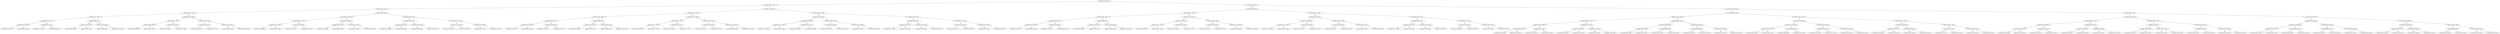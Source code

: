 digraph G{
1927820029 [label="Node{data=[3454, 3454]}"]
1927820029 -> 37836568
37836568 [label="Node{data=[3160, 3160]}"]
37836568 -> 1575302454
1575302454 [label="Node{data=[3047, 3047]}"]
1575302454 -> 994530376
994530376 [label="Node{data=[2997, 2997]}"]
994530376 -> 134997511
134997511 [label="Node{data=[2975, 2975]}"]
134997511 -> 16423305
16423305 [label="Node{data=[2700, 2700]}"]
16423305 -> 1958887461
1958887461 [label="Node{data=[2606, 2606]}"]
1958887461 -> 1973858273
1973858273 [label="Node{data=[1043, 1043]}"]
1958887461 -> 575292556
575292556 [label="Node{data=[2624, 2624]}"]
16423305 -> 1982379933
1982379933 [label="Node{data=[2937, 2937]}"]
1982379933 -> 269287957
269287957 [label="Node{data=[2712, 2712]}"]
1982379933 -> 1351908946
1351908946 [label="Node{data=[2969, 2969]}"]
134997511 -> 537542376
537542376 [label="Node{data=[2993, 2993]}"]
537542376 -> 321773867
321773867 [label="Node{data=[2991, 2991]}"]
321773867 -> 1799902449
1799902449 [label="Node{data=[2990, 2990]}"]
321773867 -> 417190180
417190180 [label="Node{data=[2992, 2992]}"]
537542376 -> 1775321513
1775321513 [label="Node{data=[2995, 2995]}"]
1775321513 -> 361353473
361353473 [label="Node{data=[2994, 2994]}"]
1775321513 -> 1011867805
1011867805 [label="Node{data=[2996, 2996]}"]
994530376 -> 1248674497
1248674497 [label="Node{data=[3039, 3039]}"]
1248674497 -> 693280300
693280300 [label="Node{data=[3001, 3001]}"]
693280300 -> 1913148382
1913148382 [label="Node{data=[2999, 2999]}"]
1913148382 -> 822087178
822087178 [label="Node{data=[2998, 2998]}"]
1913148382 -> 291187105
291187105 [label="Node{data=[3000, 3000]}"]
693280300 -> 751134296
751134296 [label="Node{data=[3037, 3037]}"]
751134296 -> 484656829
484656829 [label="Node{data=[3036, 3036]}"]
751134296 -> 757230453
757230453 [label="Node{data=[3038, 3038]}"]
1248674497 -> 1702644049
1702644049 [label="Node{data=[3043, 3043]}"]
1702644049 -> 1644954624
1644954624 [label="Node{data=[3041, 3041]}"]
1644954624 -> 1692168274
1692168274 [label="Node{data=[3040, 3040]}"]
1644954624 -> 1511769727
1511769727 [label="Node{data=[3042, 3042]}"]
1702644049 -> 1563044524
1563044524 [label="Node{data=[3045, 3045]}"]
1563044524 -> 1594104077
1594104077 [label="Node{data=[3044, 3044]}"]
1563044524 -> 1490926687
1490926687 [label="Node{data=[3046, 3046]}"]
1575302454 -> 1559339269
1559339269 [label="Node{data=[3063, 3063]}"]
1559339269 -> 1342349181
1342349181 [label="Node{data=[3055, 3055]}"]
1342349181 -> 791754753
791754753 [label="Node{data=[3051, 3051]}"]
791754753 -> 448481020
448481020 [label="Node{data=[3049, 3049]}"]
448481020 -> 1267934503
1267934503 [label="Node{data=[3048, 3048]}"]
448481020 -> 263103071
263103071 [label="Node{data=[3050, 3050]}"]
791754753 -> 704213659
704213659 [label="Node{data=[3053, 3053]}"]
704213659 -> 1765105150
1765105150 [label="Node{data=[3052, 3052]}"]
704213659 -> 996014050
996014050 [label="Node{data=[3054, 3054]}"]
1342349181 -> 1092290188
1092290188 [label="Node{data=[3059, 3059]}"]
1092290188 -> 596953502
596953502 [label="Node{data=[3057, 3057]}"]
596953502 -> 1619897023
1619897023 [label="Node{data=[3056, 3056]}"]
596953502 -> 876323755
876323755 [label="Node{data=[3058, 3058]}"]
1092290188 -> 764275910
764275910 [label="Node{data=[3061, 3061]}"]
764275910 -> 676337872
676337872 [label="Node{data=[3060, 3060]}"]
764275910 -> 629507895
629507895 [label="Node{data=[3062, 3062]}"]
1559339269 -> 1279938263
1279938263 [label="Node{data=[3088, 3088]}"]
1279938263 -> 241397828
241397828 [label="Node{data=[3067, 3067]}"]
241397828 -> 652046272
652046272 [label="Node{data=[3065, 3065]}"]
652046272 -> 803797011
803797011 [label="Node{data=[3064, 3064]}"]
652046272 -> 835336143
835336143 [label="Node{data=[3066, 3066]}"]
241397828 -> 616464610
616464610 [label="Node{data=[3069, 3069]}"]
616464610 -> 1766873306
1766873306 [label="Node{data=[3068, 3068]}"]
616464610 -> 17829251
17829251 [label="Node{data=[3070, 3070]}"]
1279938263 -> 1627661857
1627661857 [label="Node{data=[3156, 3156]}"]
1627661857 -> 837620595
837620595 [label="Node{data=[3125, 3125]}"]
837620595 -> 1511004956
1511004956 [label="Node{data=[3090, 3090]}"]
837620595 -> 1533897160
1533897160 [label="Node{data=[3146, 3146]}"]
1627661857 -> 462973354
462973354 [label="Node{data=[3158, 3158]}"]
462973354 -> 1110939425
1110939425 [label="Node{data=[3157, 3157]}"]
462973354 -> 413514880
413514880 [label="Node{data=[3159, 3159]}"]
37836568 -> 674669941
674669941 [label="Node{data=[3346, 3346]}"]
674669941 -> 1882934496
1882934496 [label="Node{data=[3270, 3270]}"]
1882934496 -> 248202073
248202073 [label="Node{data=[3168, 3168]}"]
248202073 -> 994029500
994029500 [label="Node{data=[3164, 3164]}"]
994029500 -> 650098851
650098851 [label="Node{data=[3162, 3162]}"]
650098851 -> 214547672
214547672 [label="Node{data=[3161, 3161]}"]
650098851 -> 1489827731
1489827731 [label="Node{data=[3163, 3163]}"]
994029500 -> 508096889
508096889 [label="Node{data=[3166, 3166]}"]
508096889 -> 1164523699
1164523699 [label="Node{data=[3165, 3165]}"]
508096889 -> 75985850
75985850 [label="Node{data=[3167, 3167]}"]
248202073 -> 1002990806
1002990806 [label="Node{data=[3266, 3266]}"]
1002990806 -> 1657967087
1657967087 [label="Node{data=[3170, 3170]}"]
1657967087 -> 1861386662
1861386662 [label="Node{data=[3169, 3169]}"]
1657967087 -> 1373058401
1373058401 [label="Node{data=[3265, 3265]}"]
1002990806 -> 687951185
687951185 [label="Node{data=[3268, 3268]}"]
687951185 -> 1596652663
1596652663 [label="Node{data=[3267, 3267]}"]
687951185 -> 623884677
623884677 [label="Node{data=[3269, 3269]}"]
1882934496 -> 1304161404
1304161404 [label="Node{data=[3278, 3278]}"]
1304161404 -> 1861438303
1861438303 [label="Node{data=[3274, 3274]}"]
1861438303 -> 1714604978
1714604978 [label="Node{data=[3272, 3272]}"]
1714604978 -> 1040823648
1040823648 [label="Node{data=[3271, 3271]}"]
1714604978 -> 742618833
742618833 [label="Node{data=[3273, 3273]}"]
1861438303 -> 1478388149
1478388149 [label="Node{data=[3276, 3276]}"]
1478388149 -> 679560799
679560799 [label="Node{data=[3275, 3275]}"]
1478388149 -> 1540379802
1540379802 [label="Node{data=[3277, 3277]}"]
1304161404 -> 1813136591
1813136591 [label="Node{data=[3282, 3282]}"]
1813136591 -> 1198181177
1198181177 [label="Node{data=[3280, 3280]}"]
1198181177 -> 1711005237
1711005237 [label="Node{data=[3279, 3279]}"]
1198181177 -> 1020670612
1020670612 [label="Node{data=[3281, 3281]}"]
1813136591 -> 1117531645
1117531645 [label="Node{data=[3333, 3333]}"]
1117531645 -> 1396573588
1396573588 [label="Node{data=[3306, 3306]}"]
1117531645 -> 1745843120
1745843120 [label="Node{data=[3345, 3345]}"]
674669941 -> 1698737847
1698737847 [label="Node{data=[3400, 3400]}"]
1698737847 -> 1183880231
1183880231 [label="Node{data=[3354, 3354]}"]
1183880231 -> 1696672708
1696672708 [label="Node{data=[3350, 3350]}"]
1696672708 -> 1990219299
1990219299 [label="Node{data=[3348, 3348]}"]
1990219299 -> 385182550
385182550 [label="Node{data=[3347, 3347]}"]
1990219299 -> 1409737731
1409737731 [label="Node{data=[3349, 3349]}"]
1696672708 -> 949328460
949328460 [label="Node{data=[3352, 3352]}"]
949328460 -> 1282462259
1282462259 [label="Node{data=[3351, 3351]}"]
949328460 -> 1910681392
1910681392 [label="Node{data=[3353, 3353]}"]
1183880231 -> 312966131
312966131 [label="Node{data=[3363, 3363]}"]
312966131 -> 116704273
116704273 [label="Node{data=[3356, 3356]}"]
116704273 -> 1289711542
1289711542 [label="Node{data=[3355, 3355]}"]
116704273 -> 673235506
673235506 [label="Node{data=[3357, 3357]}"]
312966131 -> 24202278
24202278 [label="Node{data=[3398, 3398]}"]
24202278 -> 554026069
554026069 [label="Node{data=[3394, 3394]}"]
24202278 -> 378584348
378584348 [label="Node{data=[3399, 3399]}"]
1698737847 -> 940563630
940563630 [label="Node{data=[3446, 3446]}"]
940563630 -> 856991733
856991733 [label="Node{data=[3442, 3442]}"]
856991733 -> 1010629294
1010629294 [label="Node{data=[3440, 3440]}"]
1010629294 -> 802670696
802670696 [label="Node{data=[3401, 3401]}"]
1010629294 -> 1778092944
1778092944 [label="Node{data=[3441, 3441]}"]
856991733 -> 2143728213
2143728213 [label="Node{data=[3444, 3444]}"]
2143728213 -> 611634825
611634825 [label="Node{data=[3443, 3443]}"]
2143728213 -> 896648935
896648935 [label="Node{data=[3445, 3445]}"]
940563630 -> 14904530
14904530 [label="Node{data=[3450, 3450]}"]
14904530 -> 1249714817
1249714817 [label="Node{data=[3448, 3448]}"]
1249714817 -> 1216331201
1216331201 [label="Node{data=[3447, 3447]}"]
1249714817 -> 1937906903
1937906903 [label="Node{data=[3449, 3449]}"]
14904530 -> 1746693001
1746693001 [label="Node{data=[3452, 3452]}"]
1746693001 -> 1263936801
1263936801 [label="Node{data=[3451, 3451]}"]
1746693001 -> 2129791039
2129791039 [label="Node{data=[3453, 3453]}"]
1927820029 -> 502646674
502646674 [label="Node{data=[3545, 3545]}"]
502646674 -> 373204870
373204870 [label="Node{data=[3486, 3486]}"]
373204870 -> 1824253773
1824253773 [label="Node{data=[3470, 3470]}"]
1824253773 -> 48670997
48670997 [label="Node{data=[3462, 3462]}"]
48670997 -> 832317324
832317324 [label="Node{data=[3458, 3458]}"]
832317324 -> 1392358574
1392358574 [label="Node{data=[3456, 3456]}"]
1392358574 -> 1641001011
1641001011 [label="Node{data=[3455, 3455]}"]
1392358574 -> 1456866078
1456866078 [label="Node{data=[3457, 3457]}"]
832317324 -> 111603215
111603215 [label="Node{data=[3460, 3460]}"]
111603215 -> 960586417
960586417 [label="Node{data=[3459, 3459]}"]
111603215 -> 630391682
630391682 [label="Node{data=[3461, 3461]}"]
48670997 -> 1136339677
1136339677 [label="Node{data=[3466, 3466]}"]
1136339677 -> 1927045683
1927045683 [label="Node{data=[3464, 3464]}"]
1927045683 -> 1085981235
1085981235 [label="Node{data=[3463, 3463]}"]
1927045683 -> 2097694389
2097694389 [label="Node{data=[3465, 3465]}"]
1136339677 -> 1736406539
1736406539 [label="Node{data=[3468, 3468]}"]
1736406539 -> 1990413613
1990413613 [label="Node{data=[3467, 3467]}"]
1736406539 -> 1612624528
1612624528 [label="Node{data=[3469, 3469]}"]
1824253773 -> 1604087240
1604087240 [label="Node{data=[3478, 3478]}"]
1604087240 -> 1137678110
1137678110 [label="Node{data=[3474, 3474]}"]
1137678110 -> 795439215
795439215 [label="Node{data=[3472, 3472]}"]
795439215 -> 980864288
980864288 [label="Node{data=[3471, 3471]}"]
795439215 -> 112723339
112723339 [label="Node{data=[3473, 3473]}"]
1137678110 -> 972031269
972031269 [label="Node{data=[3476, 3476]}"]
972031269 -> 1568600188
1568600188 [label="Node{data=[3475, 3475]}"]
972031269 -> 1366112574
1366112574 [label="Node{data=[3477, 3477]}"]
1604087240 -> 398453445
398453445 [label="Node{data=[3482, 3482]}"]
398453445 -> 777980986
777980986 [label="Node{data=[3480, 3480]}"]
777980986 -> 76084381
76084381 [label="Node{data=[3479, 3479]}"]
777980986 -> 1016367611
1016367611 [label="Node{data=[3481, 3481]}"]
398453445 -> 1410704750
1410704750 [label="Node{data=[3484, 3484]}"]
1410704750 -> 41766154
41766154 [label="Node{data=[3483, 3483]}"]
1410704750 -> 1100119492
1100119492 [label="Node{data=[3485, 3485]}"]
373204870 -> 1506930524
1506930524 [label="Node{data=[3529, 3529]}"]
1506930524 -> 538316765
538316765 [label="Node{data=[3521, 3521]}"]
538316765 -> 1223365576
1223365576 [label="Node{data=[3490, 3490]}"]
1223365576 -> 449133388
449133388 [label="Node{data=[3488, 3488]}"]
449133388 -> 1287167047
1287167047 [label="Node{data=[3487, 3487]}"]
449133388 -> 1556089578
1556089578 [label="Node{data=[3489, 3489]}"]
1223365576 -> 1285896169
1285896169 [label="Node{data=[3519, 3519]}"]
1285896169 -> 2139712106
2139712106 [label="Node{data=[3491, 3491]}"]
1285896169 -> 2010876792
2010876792 [label="Node{data=[3520, 3520]}"]
538316765 -> 730880051
730880051 [label="Node{data=[3525, 3525]}"]
730880051 -> 1315911895
1315911895 [label="Node{data=[3523, 3523]}"]
1315911895 -> 2046935370
2046935370 [label="Node{data=[3522, 3522]}"]
1315911895 -> 1370096953
1370096953 [label="Node{data=[3524, 3524]}"]
730880051 -> 2018680575
2018680575 [label="Node{data=[3527, 3527]}"]
2018680575 -> 1330423970
1330423970 [label="Node{data=[3526, 3526]}"]
2018680575 -> 993213328
993213328 [label="Node{data=[3528, 3528]}"]
1506930524 -> 984707586
984707586 [label="Node{data=[3537, 3537]}"]
984707586 -> 1450751693
1450751693 [label="Node{data=[3533, 3533]}"]
1450751693 -> 2086341912
2086341912 [label="Node{data=[3531, 3531]}"]
2086341912 -> 1578522296
1578522296 [label="Node{data=[3530, 3530]}"]
2086341912 -> 1871056410
1871056410 [label="Node{data=[3532, 3532]}"]
1450751693 -> 2094732281
2094732281 [label="Node{data=[3535, 3535]}"]
2094732281 -> 1481437879
1481437879 [label="Node{data=[3534, 3534]}"]
2094732281 -> 881052816
881052816 [label="Node{data=[3536, 3536]}"]
984707586 -> 1797972676
1797972676 [label="Node{data=[3541, 3541]}"]
1797972676 -> 1330278531
1330278531 [label="Node{data=[3539, 3539]}"]
1330278531 -> 1890380439
1890380439 [label="Node{data=[3538, 3538]}"]
1330278531 -> 1516326750
1516326750 [label="Node{data=[3540, 3540]}"]
1797972676 -> 1717680660
1717680660 [label="Node{data=[3543, 3543]}"]
1717680660 -> 2058555443
2058555443 [label="Node{data=[3542, 3542]}"]
1717680660 -> 1834792352
1834792352 [label="Node{data=[3544, 3544]}"]
502646674 -> 1024924906
1024924906 [label="Node{data=[9205, 9205]}"]
1024924906 -> 1456320582
1456320582 [label="Node{data=[5609, 5609]}"]
1456320582 -> 874315812
874315812 [label="Node{data=[3908, 3908]}"]
874315812 -> 1013207730
1013207730 [label="Node{data=[3553, 3553]}"]
1013207730 -> 957475224
957475224 [label="Node{data=[3549, 3549]}"]
957475224 -> 40186236
40186236 [label="Node{data=[3547, 3547]}"]
40186236 -> 1579490612
1579490612 [label="Node{data=[3546, 3546]}"]
40186236 -> 1086993792
1086993792 [label="Node{data=[3548, 3548]}"]
957475224 -> 1990285608
1990285608 [label="Node{data=[3551, 3551]}"]
1990285608 -> 1575254097
1575254097 [label="Node{data=[3550, 3550]}"]
1990285608 -> 735969892
735969892 [label="Node{data=[3552, 3552]}"]
1013207730 -> 975783082
975783082 [label="Node{data=[3557, 3557]}"]
975783082 -> 1186804446
1186804446 [label="Node{data=[3555, 3555]}"]
1186804446 -> 954596520
954596520 [label="Node{data=[3554, 3554]}"]
1186804446 -> 1668482290
1668482290 [label="Node{data=[3556, 3556]}"]
975783082 -> 319750178
319750178 [label="Node{data=[3603, 3603]}"]
319750178 -> 1007418207
1007418207 [label="Node{data=[3558, 3558]}"]
319750178 -> 731664586
731664586 [label="Node{data=[3884, 3884]}"]
874315812 -> 1353946591
1353946591 [label="Node{data=[3994, 3994]}"]
1353946591 -> 995525115
995525115 [label="Node{data=[3990, 3990]}"]
995525115 -> 1482966221
1482966221 [label="Node{data=[3958, 3958]}"]
1482966221 -> 297227531
297227531 [label="Node{data=[3948, 3948]}"]
1482966221 -> 1566979983
1566979983 [label="Node{data=[3989, 3989]}"]
995525115 -> 1378892929
1378892929 [label="Node{data=[3992, 3992]}"]
1378892929 -> 671635494
671635494 [label="Node{data=[3991, 3991]}"]
1378892929 -> 54284065
54284065 [label="Node{data=[3993, 3993]}"]
1353946591 -> 1871370886
1871370886 [label="Node{data=[3998, 3998]}"]
1871370886 -> 1015887810
1015887810 [label="Node{data=[3996, 3996]}"]
1015887810 -> 1445888285
1445888285 [label="Node{data=[3995, 3995]}"]
1015887810 -> 931830206
931830206 [label="Node{data=[3997, 3997]}"]
1871370886 -> 250424099
250424099 [label="Node{data=[5058, 5058]}"]
250424099 -> 1527463451
1527463451 [label="Node{data=[5036, 5036]}"]
250424099 -> 2039441934
2039441934 [label="Node{data=[5066, 5066]}"]
1456320582 -> 447433704
447433704 [label="Node{data=[9162, 9162]}"]
447433704 -> 2105069485
2105069485 [label="Node{data=[7899, 7899]}"]
2105069485 -> 2130828799
2130828799 [label="Node{data=[5943, 5943]}"]
2130828799 -> 2111571723
2111571723 [label="Node{data=[5660, 5660]}"]
2111571723 -> 1030285139
1030285139 [label="Node{data=[5642, 5642]}"]
2111571723 -> 114709236
114709236 [label="Node{data=[5921, 5921]}"]
2130828799 -> 2009700852
2009700852 [label="Node{data=[7662, 7662]}"]
2009700852 -> 1781546073
1781546073 [label="Node{data=[5969, 5969]}"]
2009700852 -> 278400051
278400051 [label="Node{data=[7834, 7834]}"]
2105069485 -> 611171622
611171622 [label="Node{data=[9158, 9158]}"]
611171622 -> 533763686
533763686 [label="Node{data=[7998, 7998]}"]
533763686 -> 1953084209
1953084209 [label="Node{data=[7944, 7944]}"]
533763686 -> 608227355
608227355 [label="Node{data=[9157, 9157]}"]
611171622 -> 1829621048
1829621048 [label="Node{data=[9160, 9160]}"]
1829621048 -> 1995769177
1995769177 [label="Node{data=[9159, 9159]}"]
1829621048 -> 1329385613
1329385613 [label="Node{data=[9161, 9161]}"]
447433704 -> 1834877305
1834877305 [label="Node{data=[9170, 9170]}"]
1834877305 -> 1849255399
1849255399 [label="Node{data=[9166, 9166]}"]
1849255399 -> 817396404
817396404 [label="Node{data=[9164, 9164]}"]
817396404 -> 422149270
422149270 [label="Node{data=[9163, 9163]}"]
817396404 -> 81912579
81912579 [label="Node{data=[9165, 9165]}"]
1849255399 -> 559069221
559069221 [label="Node{data=[9168, 9168]}"]
559069221 -> 1389103969
1389103969 [label="Node{data=[9167, 9167]}"]
559069221 -> 5443682
5443682 [label="Node{data=[9169, 9169]}"]
1834877305 -> 186712720
186712720 [label="Node{data=[9201, 9201]}"]
186712720 -> 1057357889
1057357889 [label="Node{data=[9172, 9172]}"]
1057357889 -> 220431299
220431299 [label="Node{data=[9171, 9171]}"]
1057357889 -> 367743493
367743493 [label="Node{data=[9200, 9200]}"]
186712720 -> 383641514
383641514 [label="Node{data=[9203, 9203]}"]
383641514 -> 425126200
425126200 [label="Node{data=[9202, 9202]}"]
383641514 -> 142236746
142236746 [label="Node{data=[9204, 9204]}"]
1024924906 -> 1196313658
1196313658 [label="Node{data=[9367, 9367]}"]
1196313658 -> 1045889998
1045889998 [label="Node{data=[9351, 9351]}"]
1045889998 -> 275132949
275132949 [label="Node{data=[9263, 9263]}"]
275132949 -> 1252303967
1252303967 [label="Node{data=[9209, 9209]}"]
1252303967 -> 2134777517
2134777517 [label="Node{data=[9207, 9207]}"]
2134777517 -> 2045852663
2045852663 [label="Node{data=[9206, 9206]}"]
2134777517 -> 1478907974
1478907974 [label="Node{data=[9208, 9208]}"]
1252303967 -> 936347969
936347969 [label="Node{data=[9211, 9211]}"]
936347969 -> 940257891
940257891 [label="Node{data=[9210, 9210]}"]
936347969 -> 1221957654
1221957654 [label="Node{data=[9212, 9212]}"]
275132949 -> 576392482
576392482 [label="Node{data=[9347, 9347]}"]
576392482 -> 1771380137
1771380137 [label="Node{data=[9345, 9345]}"]
1771380137 -> 141341394
141341394 [label="Node{data=[9344, 9344]}"]
1771380137 -> 1813880545
1813880545 [label="Node{data=[9346, 9346]}"]
576392482 -> 374713437
374713437 [label="Node{data=[9349, 9349]}"]
374713437 -> 1466733419
1466733419 [label="Node{data=[9348, 9348]}"]
374713437 -> 981160310
981160310 [label="Node{data=[9350, 9350]}"]
1045889998 -> 982592078
982592078 [label="Node{data=[9359, 9359]}"]
982592078 -> 27090437
27090437 [label="Node{data=[9355, 9355]}"]
27090437 -> 853107350
853107350 [label="Node{data=[9353, 9353]}"]
853107350 -> 1388930394
1388930394 [label="Node{data=[9352, 9352]}"]
853107350 -> 1639577111
1639577111 [label="Node{data=[9354, 9354]}"]
27090437 -> 171962707
171962707 [label="Node{data=[9357, 9357]}"]
171962707 -> 1938550608
1938550608 [label="Node{data=[9356, 9356]}"]
171962707 -> 1785837518
1785837518 [label="Node{data=[9358, 9358]}"]
982592078 -> 1146551769
1146551769 [label="Node{data=[9363, 9363]}"]
1146551769 -> 823535977
823535977 [label="Node{data=[9361, 9361]}"]
823535977 -> 499884404
499884404 [label="Node{data=[9360, 9360]}"]
823535977 -> 2061744836
2061744836 [label="Node{data=[9362, 9362]}"]
1146551769 -> 162019444
162019444 [label="Node{data=[9365, 9365]}"]
162019444 -> 167056713
167056713 [label="Node{data=[9364, 9364]}"]
162019444 -> 1240843522
1240843522 [label="Node{data=[9366, 9366]}"]
1196313658 -> 782721890
782721890 [label="Node{data=[9450, 9450]}"]
782721890 -> 1711576410
1711576410 [label="Node{data=[9442, 9442]}"]
1711576410 -> 1199213454
1199213454 [label="Node{data=[9438, 9438]}"]
1199213454 -> 541105078
541105078 [label="Node{data=[9436, 9436]}"]
541105078 -> 904482991
904482991 [label="Node{data=[9435, 9435]}"]
541105078 -> 2005253389
2005253389 [label="Node{data=[9437, 9437]}"]
1199213454 -> 1689288328
1689288328 [label="Node{data=[9440, 9440]}"]
1689288328 -> 1074386051
1074386051 [label="Node{data=[9439, 9439]}"]
1689288328 -> 1058703365
1058703365 [label="Node{data=[9441, 9441]}"]
1711576410 -> 1705846590
1705846590 [label="Node{data=[9446, 9446]}"]
1705846590 -> 42881341
42881341 [label="Node{data=[9444, 9444]}"]
42881341 -> 212676643
212676643 [label="Node{data=[9443, 9443]}"]
42881341 -> 1738332947
1738332947 [label="Node{data=[9445, 9445]}"]
1705846590 -> 1795458057
1795458057 [label="Node{data=[9448, 9448]}"]
1795458057 -> 460531693
460531693 [label="Node{data=[9447, 9447]}"]
1795458057 -> 2126131336
2126131336 [label="Node{data=[9449, 9449]}"]
782721890 -> 2147432463
2147432463 [label="Node{data=[9458, 9458]}"]
2147432463 -> 806674229
806674229 [label="Node{data=[9454, 9454]}"]
806674229 -> 844810901
844810901 [label="Node{data=[9452, 9452]}"]
844810901 -> 499880486
499880486 [label="Node{data=[9451, 9451]}"]
844810901 -> 460517072
460517072 [label="Node{data=[9453, 9453]}"]
806674229 -> 227108860
227108860 [label="Node{data=[9456, 9456]}"]
227108860 -> 1776491194
1776491194 [label="Node{data=[9455, 9455]}"]
227108860 -> 687406850
687406850 [label="Node{data=[9457, 9457]}"]
2147432463 -> 619741347
619741347 [label="Node{data=[9462, 9462]}"]
619741347 -> 1652598086
1652598086 [label="Node{data=[9460, 9460]}"]
1652598086 -> 323442022
323442022 [label="Node{data=[9459, 9459]}"]
1652598086 -> 2083039459
2083039459 [label="Node{data=[9461, 9461]}"]
619741347 -> 1560140381
1560140381 [label="Node{data=[9464, 9464]}"]
1560140381 -> 993066513
993066513 [label="Node{data=[9463, 9463]}"]
1560140381 -> 309682292
309682292 [label="Node{data=[9614, 9614]}"]
}